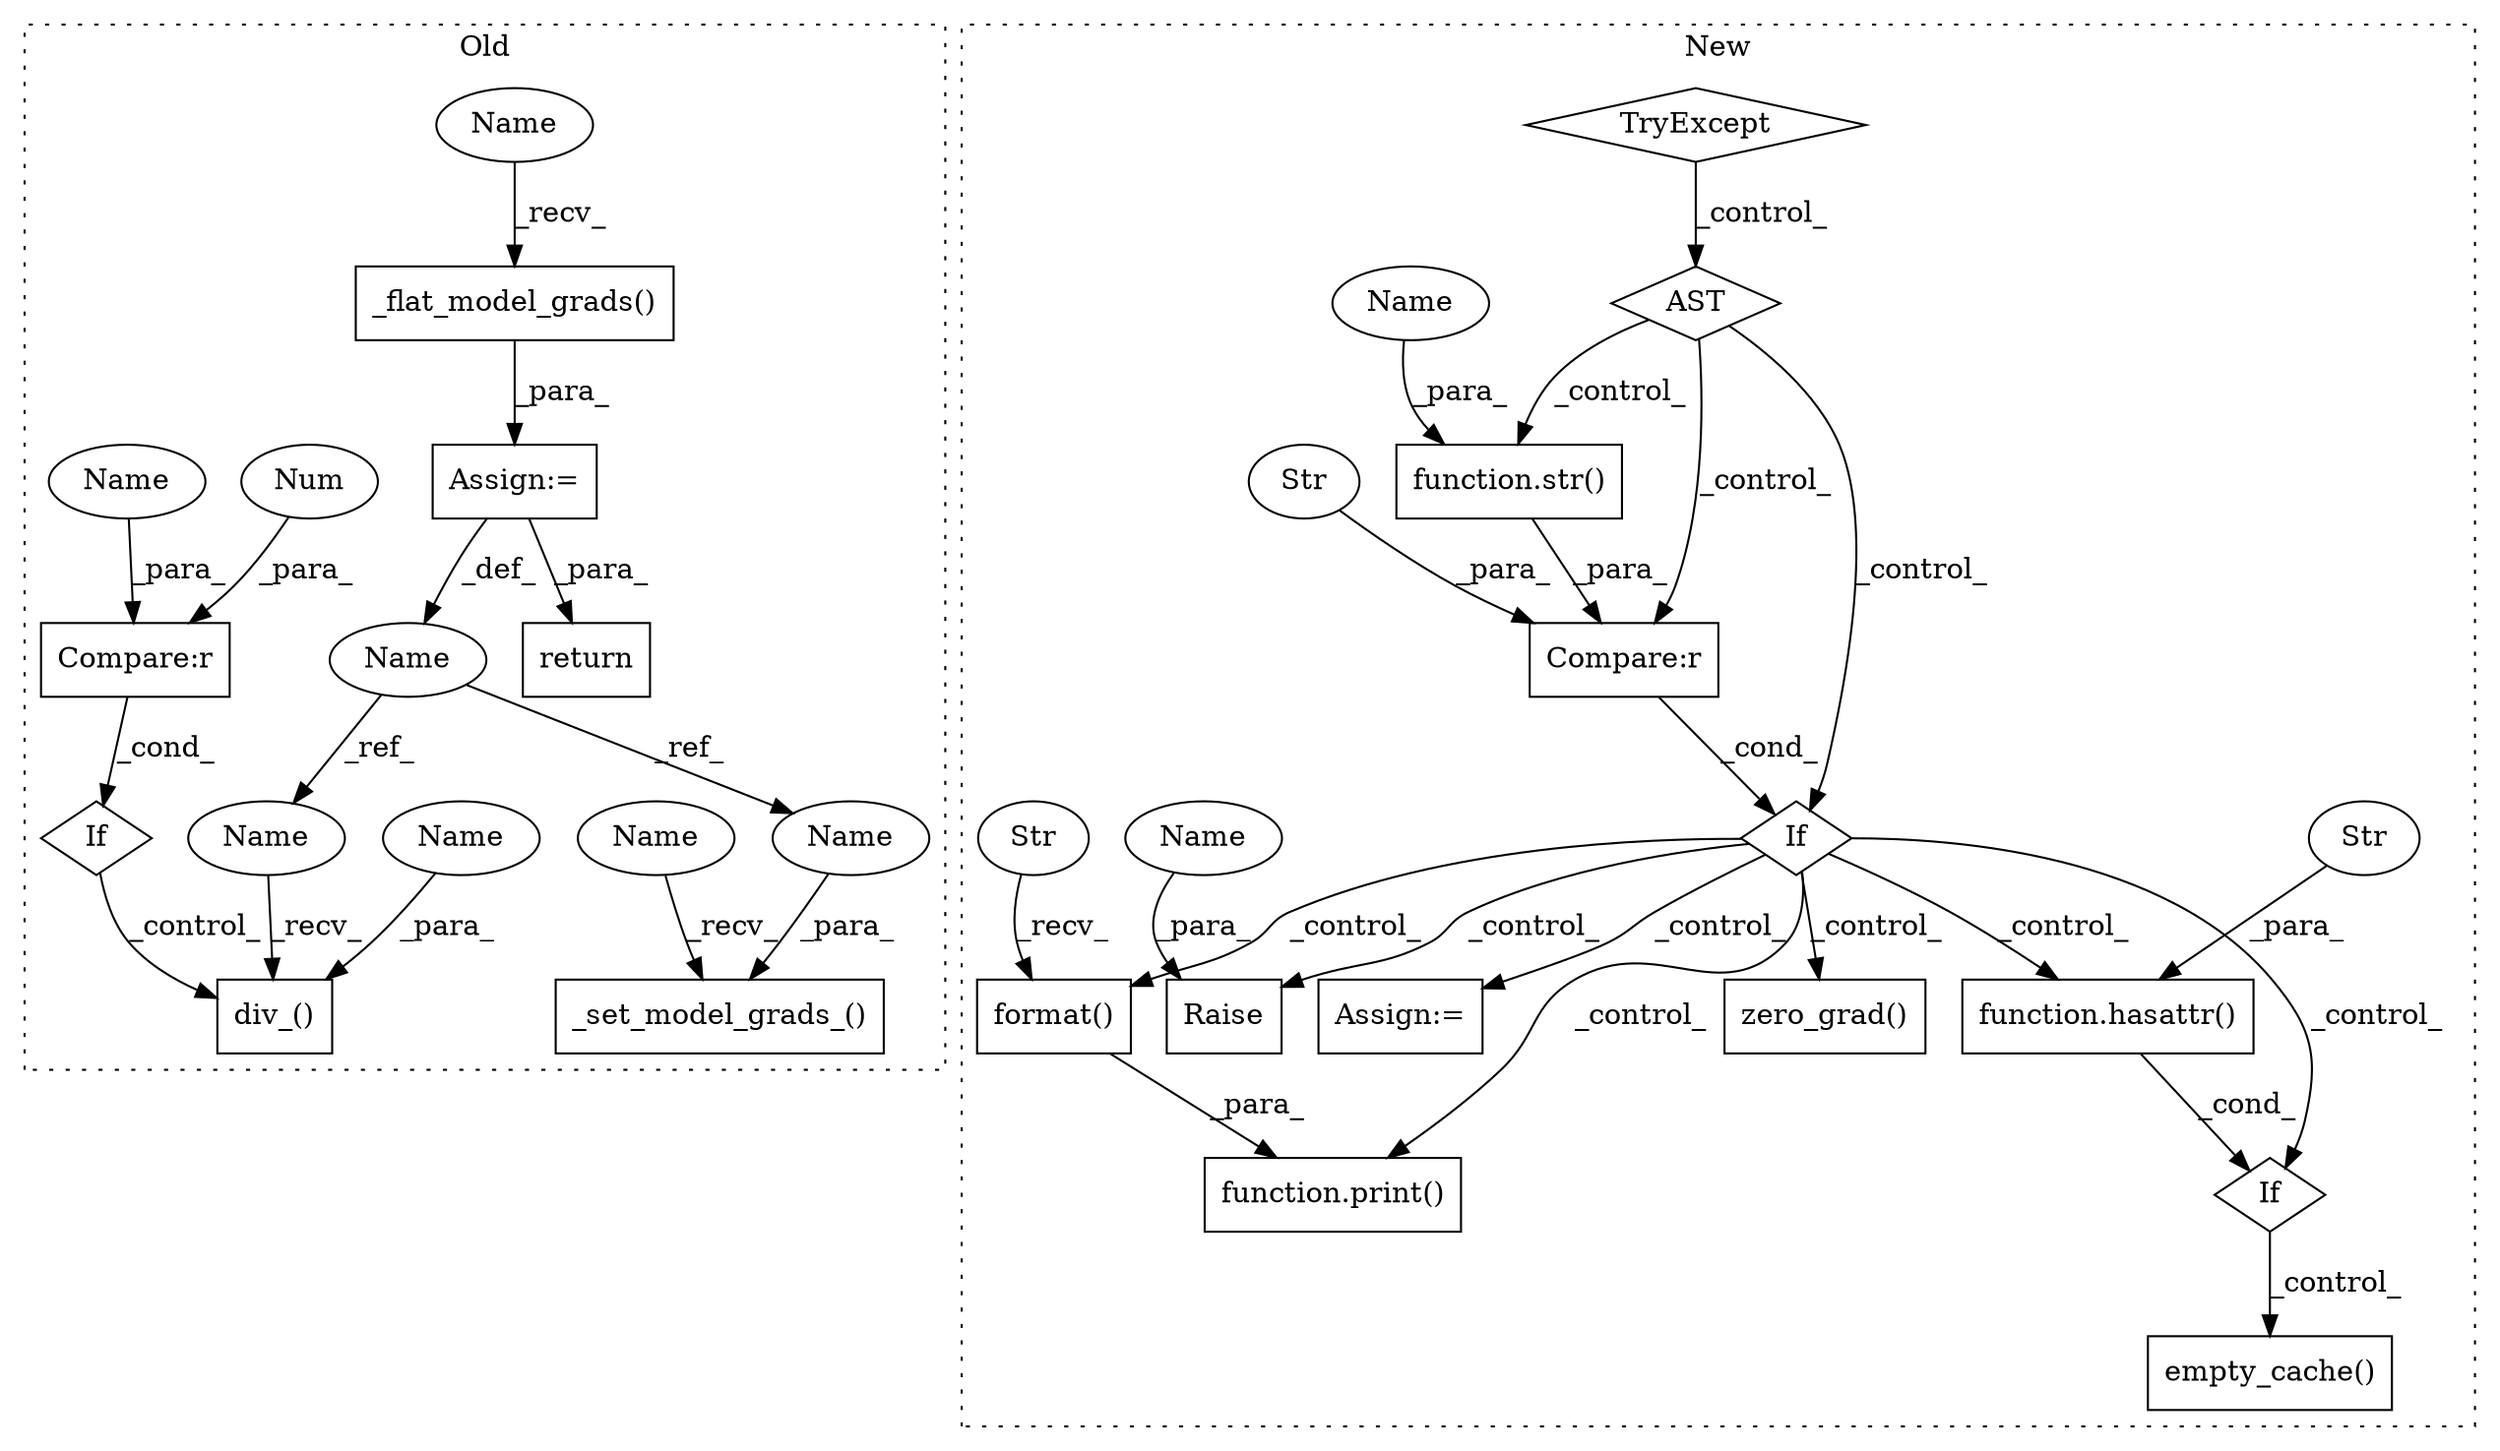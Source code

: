 digraph G {
subgraph cluster0 {
1 [label="_set_model_grads_()" a="75" s="8230,8263" l="23,1" shape="box"];
3 [label="_flat_model_grads()" a="75" s="7910" l="24" shape="box"];
6 [label="Name" a="87" s="7897" l="10" shape="ellipse"];
7 [label="div_()" a="75" s="8066,8092" l="16,1" shape="box"];
8 [label="If" a="96" s="8034" l="3" shape="diamond"];
11 [label="Compare:r" a="40" s="8037" l="15" shape="box"];
21 [label="Num" a="76" s="8051" l="1" shape="ellipse"];
23 [label="Assign:=" a="68" s="7907" l="3" shape="box"];
24 [label="return" a="93" s="8388" l="7" shape="box"];
26 [label="Name" a="87" s="8230" l="4" shape="ellipse"];
27 [label="Name" a="87" s="7910" l="4" shape="ellipse"];
28 [label="Name" a="87" s="8082" l="10" shape="ellipse"];
29 [label="Name" a="87" s="8037" l="10" shape="ellipse"];
32 [label="Name" a="87" s="8253" l="10" shape="ellipse"];
33 [label="Name" a="87" s="8066" l="10" shape="ellipse"];
label = "Old";
style="dotted";
}
subgraph cluster1 {
2 [label="If" a="96" s="8559" l="3" shape="diamond"];
4 [label="AST" a="2" s="8517,0" l="7,0" shape="diamond"];
5 [label="If" a="96" s="8743" l="3" shape="diamond"];
9 [label="Compare:r" a="40" s="8562" l="25" shape="box"];
10 [label="Str" a="66" s="8562" l="15" shape="ellipse"];
12 [label="empty_cache()" a="75" s="8806" l="24" shape="box"];
13 [label="function.str()" a="75" s="8581,8586" l="4,1" shape="box"];
14 [label="function.print()" a="75" s="8609,8690" l="6,1" shape="box"];
15 [label="TryExcept" a="71" s="8431" l="53" shape="diamond"];
16 [label="Raise" a="91" s="8920" l="6" shape="box"];
17 [label="function.hasattr()" a="75" s="8746,8779" l="8,1" shape="box"];
18 [label="Str" a="66" s="8766" l="13" shape="ellipse"];
19 [label="format()" a="75" s="8615,8689" l="65,1" shape="box"];
20 [label="Str" a="66" s="8615" l="57" shape="ellipse"];
22 [label="Assign:=" a="68" s="8715" l="3" shape="box"];
25 [label="zero_grad()" a="75" s="8851" l="26" shape="box"];
30 [label="Name" a="87" s="8585" l="1" shape="ellipse"];
31 [label="Name" a="87" s="8926" l="1" shape="ellipse"];
label = "New";
style="dotted";
}
2 -> 17 [label="_control_"];
2 -> 25 [label="_control_"];
2 -> 16 [label="_control_"];
2 -> 19 [label="_control_"];
2 -> 14 [label="_control_"];
2 -> 5 [label="_control_"];
2 -> 22 [label="_control_"];
3 -> 23 [label="_para_"];
4 -> 9 [label="_control_"];
4 -> 13 [label="_control_"];
4 -> 2 [label="_control_"];
5 -> 12 [label="_control_"];
6 -> 33 [label="_ref_"];
6 -> 32 [label="_ref_"];
8 -> 7 [label="_control_"];
9 -> 2 [label="_cond_"];
10 -> 9 [label="_para_"];
11 -> 8 [label="_cond_"];
13 -> 9 [label="_para_"];
15 -> 4 [label="_control_"];
17 -> 5 [label="_cond_"];
18 -> 17 [label="_para_"];
19 -> 14 [label="_para_"];
20 -> 19 [label="_recv_"];
21 -> 11 [label="_para_"];
23 -> 6 [label="_def_"];
23 -> 24 [label="_para_"];
26 -> 1 [label="_recv_"];
27 -> 3 [label="_recv_"];
28 -> 7 [label="_para_"];
29 -> 11 [label="_para_"];
30 -> 13 [label="_para_"];
31 -> 16 [label="_para_"];
32 -> 1 [label="_para_"];
33 -> 7 [label="_recv_"];
}